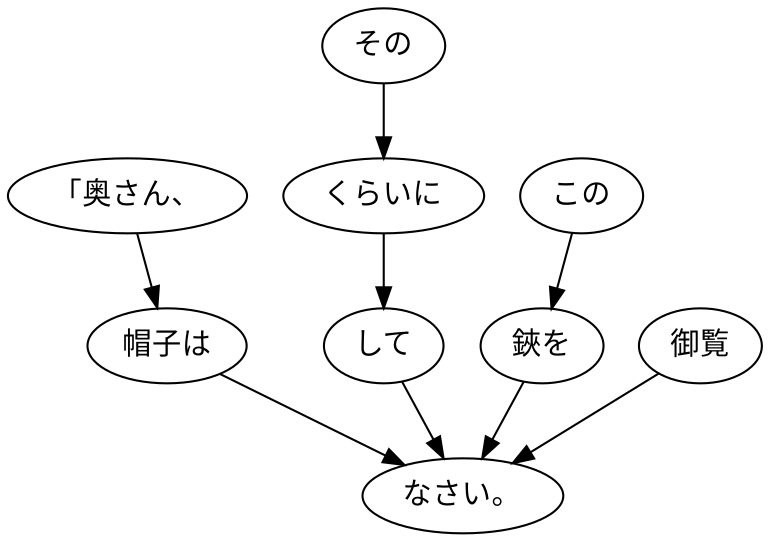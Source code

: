 digraph graph3480 {
	node0 [label="「奥さん、"];
	node1 [label="帽子は"];
	node2 [label="その"];
	node3 [label="くらいに"];
	node4 [label="して"];
	node5 [label="この"];
	node6 [label="鋏を"];
	node7 [label="御覧"];
	node8 [label="なさい。"];
	node0 -> node1;
	node1 -> node8;
	node2 -> node3;
	node3 -> node4;
	node4 -> node8;
	node5 -> node6;
	node6 -> node8;
	node7 -> node8;
}
